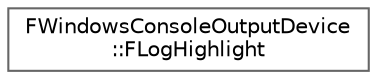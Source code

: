 digraph "Graphical Class Hierarchy"
{
 // INTERACTIVE_SVG=YES
 // LATEX_PDF_SIZE
  bgcolor="transparent";
  edge [fontname=Helvetica,fontsize=10,labelfontname=Helvetica,labelfontsize=10];
  node [fontname=Helvetica,fontsize=10,shape=box,height=0.2,width=0.4];
  rankdir="LR";
  Node0 [id="Node000000",label="FWindowsConsoleOutputDevice\l::FLogHighlight",height=0.2,width=0.4,color="grey40", fillcolor="white", style="filled",URL="$d5/d0f/structFWindowsConsoleOutputDevice_1_1FLogHighlight.html",tooltip="An entry for log category highlighting."];
}
